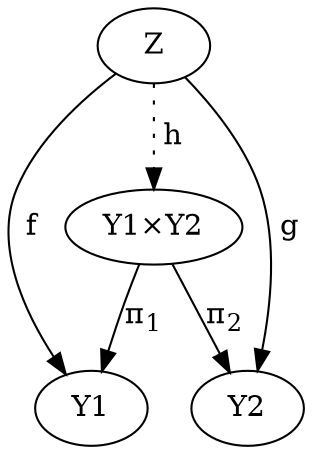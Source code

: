 digraph {
  Z -> Y1Y2 [label=" h ", style=dotted];
  Z -> Y1 [label=" f "];
  Z -> Y2 [label=" g "];
  Y1;Y1Y2;Y2;
  Y1Y2 -> Y1 [label=<&pi;<sub>1</sub> >];
  Y1Y2 -> Y2 [label=<&pi;<sub>2</sub>>];
  Y1Y2 [label="Y1×Y2"];
  {rank=same; Z};
  {rank=same; Y1Y2};
  {rank=same; Y1; Y2}
}
